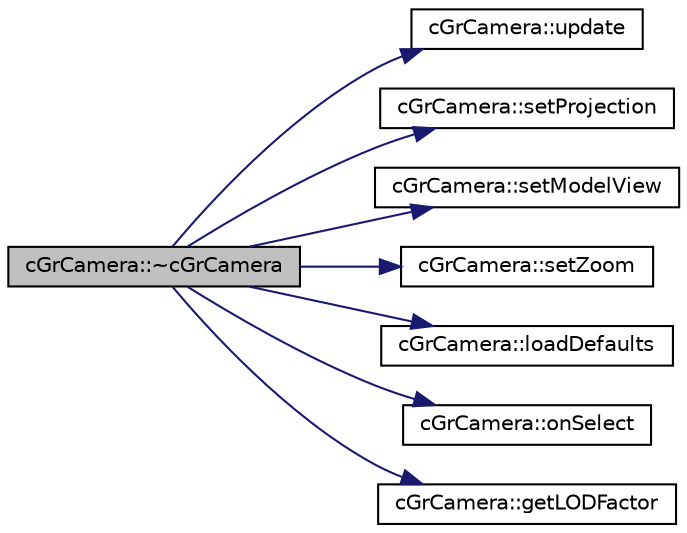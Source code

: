 digraph "cGrCamera::~cGrCamera"
{
  edge [fontname="Helvetica",fontsize="10",labelfontname="Helvetica",labelfontsize="10"];
  node [fontname="Helvetica",fontsize="10",shape=record];
  rankdir="LR";
  Node1 [label="cGrCamera::~cGrCamera",height=0.2,width=0.4,color="black", fillcolor="grey75", style="filled", fontcolor="black"];
  Node1 -> Node2 [color="midnightblue",fontsize="10",style="solid",fontname="Helvetica"];
  Node2 [label="cGrCamera::update",height=0.2,width=0.4,color="black", fillcolor="white", style="filled",URL="$classc_gr_camera.html#aec7fce09650f5b3f65a4974f7414ee97"];
  Node1 -> Node3 [color="midnightblue",fontsize="10",style="solid",fontname="Helvetica"];
  Node3 [label="cGrCamera::setProjection",height=0.2,width=0.4,color="black", fillcolor="white", style="filled",URL="$classc_gr_camera.html#a1a9421956cfd8de7a0766016af71145d"];
  Node1 -> Node4 [color="midnightblue",fontsize="10",style="solid",fontname="Helvetica"];
  Node4 [label="cGrCamera::setModelView",height=0.2,width=0.4,color="black", fillcolor="white", style="filled",URL="$classc_gr_camera.html#a80bc5bc9119331cdd2925857fdb1ad92"];
  Node1 -> Node5 [color="midnightblue",fontsize="10",style="solid",fontname="Helvetica"];
  Node5 [label="cGrCamera::setZoom",height=0.2,width=0.4,color="black", fillcolor="white", style="filled",URL="$classc_gr_camera.html#a5cfbbc7e41ba2026bd1903784766723d"];
  Node1 -> Node6 [color="midnightblue",fontsize="10",style="solid",fontname="Helvetica"];
  Node6 [label="cGrCamera::loadDefaults",height=0.2,width=0.4,color="black", fillcolor="white", style="filled",URL="$classc_gr_camera.html#a59e1dc46cbd9b8fc4846b7ec56e1c0ea"];
  Node1 -> Node7 [color="midnightblue",fontsize="10",style="solid",fontname="Helvetica"];
  Node7 [label="cGrCamera::onSelect",height=0.2,width=0.4,color="black", fillcolor="white", style="filled",URL="$classc_gr_camera.html#a794ab71196dcee35cdec874f190bcf91"];
  Node1 -> Node8 [color="midnightblue",fontsize="10",style="solid",fontname="Helvetica"];
  Node8 [label="cGrCamera::getLODFactor",height=0.2,width=0.4,color="black", fillcolor="white", style="filled",URL="$classc_gr_camera.html#a93abb90b5c6366bbf17d07f4d5ce436a"];
}
